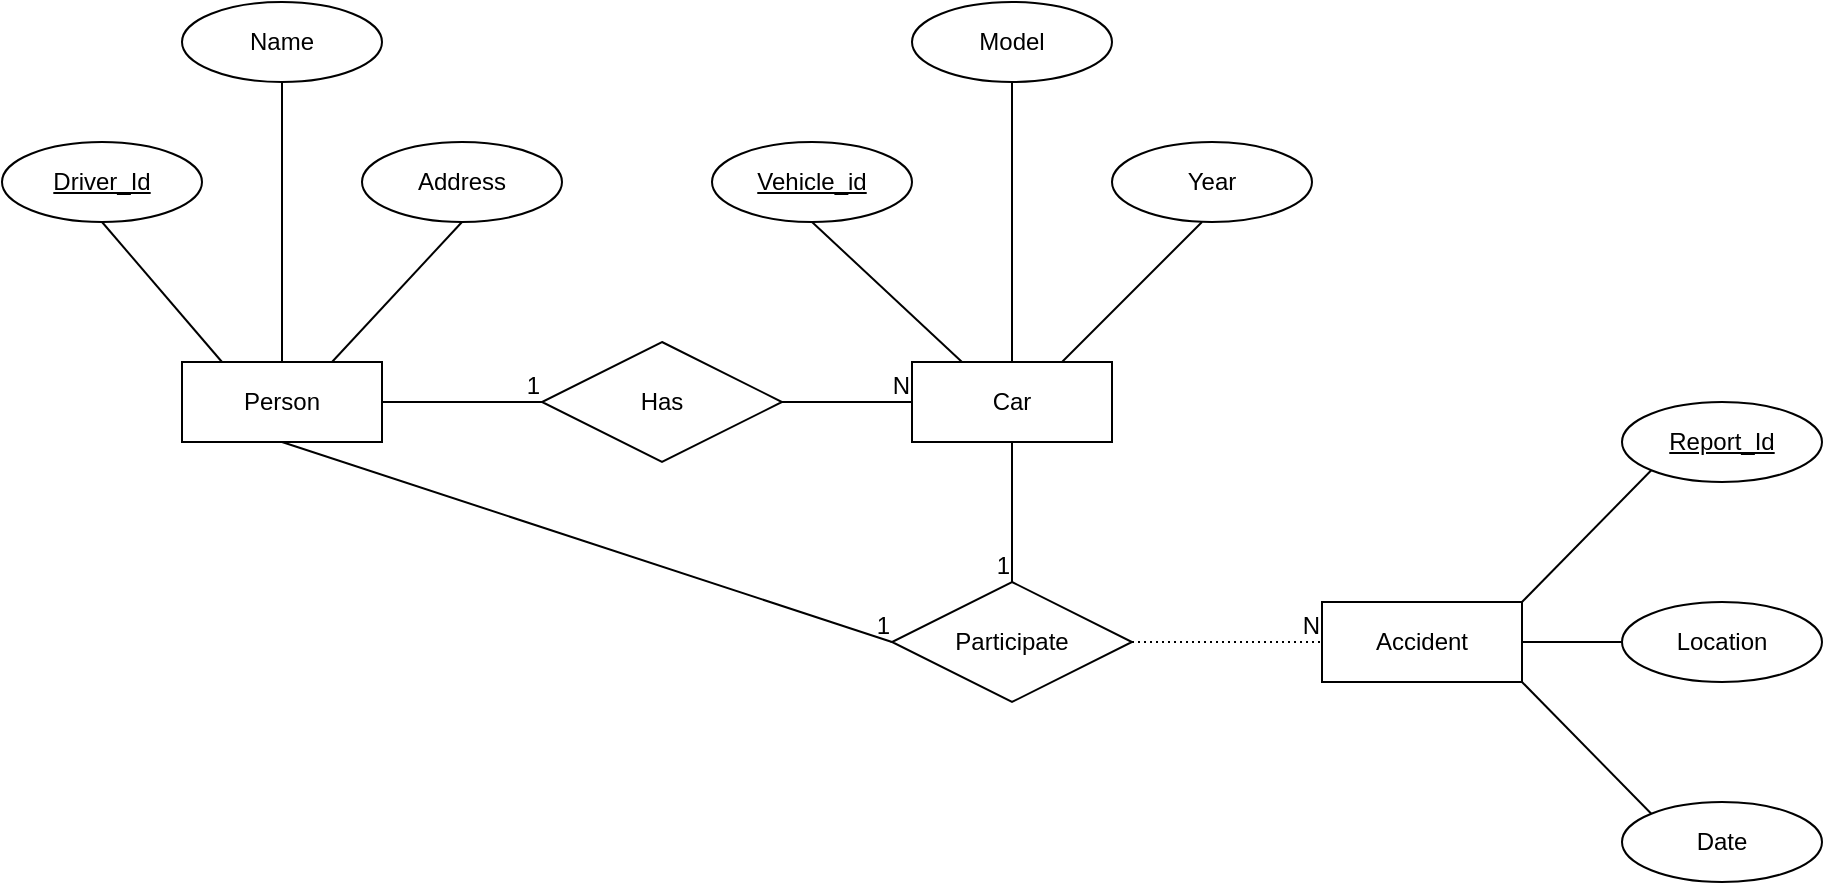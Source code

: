 <mxfile version="23.1.4" type="device">
  <diagram name="Page-1" id="80pk47xBg3n-YP-FPrMw">
    <mxGraphModel dx="1134" dy="656" grid="1" gridSize="10" guides="1" tooltips="1" connect="1" arrows="1" fold="1" page="1" pageScale="1" pageWidth="1169" pageHeight="1654" math="0" shadow="0">
      <root>
        <mxCell id="0" />
        <mxCell id="1" parent="0" />
        <mxCell id="NJuDFcs2f8-J617b0Ep2-2" value="Person" style="whiteSpace=wrap;html=1;align=center;strokeWidth=1;" vertex="1" parent="1">
          <mxGeometry x="120" y="300" width="100" height="40" as="geometry" />
        </mxCell>
        <mxCell id="NJuDFcs2f8-J617b0Ep2-3" value="Name" style="ellipse;whiteSpace=wrap;html=1;align=center;strokeWidth=1;" vertex="1" parent="1">
          <mxGeometry x="120" y="120" width="100" height="40" as="geometry" />
        </mxCell>
        <mxCell id="NJuDFcs2f8-J617b0Ep2-5" value="Address" style="ellipse;whiteSpace=wrap;html=1;align=center;strokeWidth=1;" vertex="1" parent="1">
          <mxGeometry x="210" y="190" width="100" height="40" as="geometry" />
        </mxCell>
        <mxCell id="NJuDFcs2f8-J617b0Ep2-7" value="" style="endArrow=none;html=1;rounded=0;exitX=0.5;exitY=1;exitDx=0;exitDy=0;entryX=0.2;entryY=0;entryDx=0;entryDy=0;entryPerimeter=0;strokeWidth=1;" edge="1" parent="1" target="NJuDFcs2f8-J617b0Ep2-2">
          <mxGeometry relative="1" as="geometry">
            <mxPoint x="80" y="230" as="sourcePoint" />
            <mxPoint x="240" y="250" as="targetPoint" />
          </mxGeometry>
        </mxCell>
        <mxCell id="NJuDFcs2f8-J617b0Ep2-8" value="" style="endArrow=none;html=1;rounded=0;exitX=0.75;exitY=0;exitDx=0;exitDy=0;entryX=0.5;entryY=1;entryDx=0;entryDy=0;strokeWidth=1;" edge="1" parent="1" source="NJuDFcs2f8-J617b0Ep2-2" target="NJuDFcs2f8-J617b0Ep2-5">
          <mxGeometry relative="1" as="geometry">
            <mxPoint x="230" y="310" as="sourcePoint" />
            <mxPoint x="390" y="310" as="targetPoint" />
          </mxGeometry>
        </mxCell>
        <mxCell id="NJuDFcs2f8-J617b0Ep2-9" value="" style="endArrow=none;html=1;rounded=0;exitX=0.5;exitY=0;exitDx=0;exitDy=0;entryX=0.5;entryY=1;entryDx=0;entryDy=0;strokeWidth=1;" edge="1" parent="1" source="NJuDFcs2f8-J617b0Ep2-2" target="NJuDFcs2f8-J617b0Ep2-3">
          <mxGeometry relative="1" as="geometry">
            <mxPoint x="150" y="260" as="sourcePoint" />
            <mxPoint x="310" y="260" as="targetPoint" />
          </mxGeometry>
        </mxCell>
        <mxCell id="NJuDFcs2f8-J617b0Ep2-10" value="Driver_Id" style="ellipse;whiteSpace=wrap;html=1;align=center;fontStyle=4;strokeWidth=1;" vertex="1" parent="1">
          <mxGeometry x="30" y="190" width="100" height="40" as="geometry" />
        </mxCell>
        <mxCell id="NJuDFcs2f8-J617b0Ep2-12" value="Car" style="whiteSpace=wrap;html=1;align=center;" vertex="1" parent="1">
          <mxGeometry x="485" y="300" width="100" height="40" as="geometry" />
        </mxCell>
        <mxCell id="NJuDFcs2f8-J617b0Ep2-13" value="Year" style="ellipse;whiteSpace=wrap;html=1;align=center;" vertex="1" parent="1">
          <mxGeometry x="585" y="190" width="100" height="40" as="geometry" />
        </mxCell>
        <mxCell id="NJuDFcs2f8-J617b0Ep2-14" value="&lt;u&gt;Vehicle_id&lt;/u&gt;" style="ellipse;whiteSpace=wrap;html=1;align=center;" vertex="1" parent="1">
          <mxGeometry x="385" y="190" width="100" height="40" as="geometry" />
        </mxCell>
        <mxCell id="NJuDFcs2f8-J617b0Ep2-15" value="Model" style="ellipse;whiteSpace=wrap;html=1;align=center;" vertex="1" parent="1">
          <mxGeometry x="485" y="120" width="100" height="40" as="geometry" />
        </mxCell>
        <mxCell id="NJuDFcs2f8-J617b0Ep2-16" value="" style="endArrow=none;html=1;rounded=0;entryX=0.75;entryY=0;entryDx=0;entryDy=0;" edge="1" parent="1" target="NJuDFcs2f8-J617b0Ep2-12">
          <mxGeometry relative="1" as="geometry">
            <mxPoint x="630" y="230" as="sourcePoint" />
            <mxPoint x="695.36" y="265.86" as="targetPoint" />
          </mxGeometry>
        </mxCell>
        <mxCell id="NJuDFcs2f8-J617b0Ep2-17" value="" style="endArrow=none;html=1;rounded=0;exitX=0.5;exitY=1;exitDx=0;exitDy=0;entryX=0.5;entryY=0;entryDx=0;entryDy=0;" edge="1" parent="1" source="NJuDFcs2f8-J617b0Ep2-15" target="NJuDFcs2f8-J617b0Ep2-12">
          <mxGeometry relative="1" as="geometry">
            <mxPoint x="530" y="189" as="sourcePoint" />
            <mxPoint x="690" y="189" as="targetPoint" />
          </mxGeometry>
        </mxCell>
        <mxCell id="NJuDFcs2f8-J617b0Ep2-18" value="" style="endArrow=none;html=1;rounded=0;exitX=0.5;exitY=1;exitDx=0;exitDy=0;entryX=0.25;entryY=0;entryDx=0;entryDy=0;" edge="1" parent="1" source="NJuDFcs2f8-J617b0Ep2-14" target="NJuDFcs2f8-J617b0Ep2-12">
          <mxGeometry relative="1" as="geometry">
            <mxPoint x="400" y="250" as="sourcePoint" />
            <mxPoint x="550" y="240" as="targetPoint" />
          </mxGeometry>
        </mxCell>
        <mxCell id="NJuDFcs2f8-J617b0Ep2-19" value="Has" style="shape=rhombus;perimeter=rhombusPerimeter;whiteSpace=wrap;html=1;align=center;" vertex="1" parent="1">
          <mxGeometry x="300" y="290" width="120" height="60" as="geometry" />
        </mxCell>
        <mxCell id="NJuDFcs2f8-J617b0Ep2-24" value="Participate" style="shape=rhombus;perimeter=rhombusPerimeter;whiteSpace=wrap;html=1;align=center;" vertex="1" parent="1">
          <mxGeometry x="475" y="410" width="120" height="60" as="geometry" />
        </mxCell>
        <mxCell id="NJuDFcs2f8-J617b0Ep2-28" value="" style="endArrow=none;html=1;rounded=0;exitX=1;exitY=0.5;exitDx=0;exitDy=0;entryX=0;entryY=0.5;entryDx=0;entryDy=0;" edge="1" parent="1" source="NJuDFcs2f8-J617b0Ep2-2" target="NJuDFcs2f8-J617b0Ep2-19">
          <mxGeometry relative="1" as="geometry">
            <mxPoint x="230" y="310" as="sourcePoint" />
            <mxPoint x="390" y="310" as="targetPoint" />
          </mxGeometry>
        </mxCell>
        <mxCell id="NJuDFcs2f8-J617b0Ep2-29" value="1" style="resizable=0;html=1;whiteSpace=wrap;align=right;verticalAlign=bottom;" connectable="0" vertex="1" parent="NJuDFcs2f8-J617b0Ep2-28">
          <mxGeometry x="1" relative="1" as="geometry" />
        </mxCell>
        <mxCell id="NJuDFcs2f8-J617b0Ep2-32" value="" style="endArrow=none;html=1;rounded=0;exitX=1;exitY=0.5;exitDx=0;exitDy=0;entryX=0;entryY=0.5;entryDx=0;entryDy=0;" edge="1" parent="1" source="NJuDFcs2f8-J617b0Ep2-19" target="NJuDFcs2f8-J617b0Ep2-12">
          <mxGeometry relative="1" as="geometry">
            <mxPoint x="420" y="360" as="sourcePoint" />
            <mxPoint x="580" y="360" as="targetPoint" />
          </mxGeometry>
        </mxCell>
        <mxCell id="NJuDFcs2f8-J617b0Ep2-33" value="N" style="resizable=0;html=1;whiteSpace=wrap;align=right;verticalAlign=bottom;" connectable="0" vertex="1" parent="NJuDFcs2f8-J617b0Ep2-32">
          <mxGeometry x="1" relative="1" as="geometry" />
        </mxCell>
        <mxCell id="NJuDFcs2f8-J617b0Ep2-36" value="Accident" style="whiteSpace=wrap;html=1;align=center;" vertex="1" parent="1">
          <mxGeometry x="690" y="420" width="100" height="40" as="geometry" />
        </mxCell>
        <mxCell id="NJuDFcs2f8-J617b0Ep2-43" value="Report_Id" style="ellipse;whiteSpace=wrap;html=1;align=center;fontStyle=4;" vertex="1" parent="1">
          <mxGeometry x="840" y="320" width="100" height="40" as="geometry" />
        </mxCell>
        <mxCell id="NJuDFcs2f8-J617b0Ep2-44" value="Date" style="ellipse;whiteSpace=wrap;html=1;align=center;" vertex="1" parent="1">
          <mxGeometry x="840" y="520" width="100" height="40" as="geometry" />
        </mxCell>
        <mxCell id="NJuDFcs2f8-J617b0Ep2-45" value="Location" style="ellipse;whiteSpace=wrap;html=1;align=center;" vertex="1" parent="1">
          <mxGeometry x="840" y="420" width="100" height="40" as="geometry" />
        </mxCell>
        <mxCell id="NJuDFcs2f8-J617b0Ep2-46" value="" style="endArrow=none;html=1;rounded=0;exitX=1;exitY=1;exitDx=0;exitDy=0;entryX=0;entryY=0;entryDx=0;entryDy=0;" edge="1" parent="1" source="NJuDFcs2f8-J617b0Ep2-36" target="NJuDFcs2f8-J617b0Ep2-44">
          <mxGeometry relative="1" as="geometry">
            <mxPoint x="790" y="480" as="sourcePoint" />
            <mxPoint x="860" y="520" as="targetPoint" />
          </mxGeometry>
        </mxCell>
        <mxCell id="NJuDFcs2f8-J617b0Ep2-47" value="" style="endArrow=none;html=1;rounded=0;exitX=1;exitY=0.5;exitDx=0;exitDy=0;entryX=0;entryY=0.5;entryDx=0;entryDy=0;" edge="1" parent="1" source="NJuDFcs2f8-J617b0Ep2-36" target="NJuDFcs2f8-J617b0Ep2-45">
          <mxGeometry relative="1" as="geometry">
            <mxPoint x="800" y="480" as="sourcePoint" />
            <mxPoint x="960" y="480" as="targetPoint" />
          </mxGeometry>
        </mxCell>
        <mxCell id="NJuDFcs2f8-J617b0Ep2-48" value="" style="endArrow=none;html=1;rounded=0;exitX=1;exitY=0;exitDx=0;exitDy=0;entryX=0;entryY=1;entryDx=0;entryDy=0;" edge="1" parent="1" source="NJuDFcs2f8-J617b0Ep2-36" target="NJuDFcs2f8-J617b0Ep2-43">
          <mxGeometry relative="1" as="geometry">
            <mxPoint x="780" y="390" as="sourcePoint" />
            <mxPoint x="940" y="390" as="targetPoint" />
          </mxGeometry>
        </mxCell>
        <mxCell id="NJuDFcs2f8-J617b0Ep2-49" value="" style="endArrow=none;html=1;rounded=0;dashed=1;dashPattern=1 2;exitX=1;exitY=0.5;exitDx=0;exitDy=0;entryX=0;entryY=0.5;entryDx=0;entryDy=0;" edge="1" parent="1" source="NJuDFcs2f8-J617b0Ep2-24" target="NJuDFcs2f8-J617b0Ep2-36">
          <mxGeometry relative="1" as="geometry">
            <mxPoint x="580" y="520" as="sourcePoint" />
            <mxPoint x="740" y="520" as="targetPoint" />
          </mxGeometry>
        </mxCell>
        <mxCell id="NJuDFcs2f8-J617b0Ep2-50" value="N" style="resizable=0;html=1;whiteSpace=wrap;align=right;verticalAlign=bottom;" connectable="0" vertex="1" parent="NJuDFcs2f8-J617b0Ep2-49">
          <mxGeometry x="1" relative="1" as="geometry" />
        </mxCell>
        <mxCell id="NJuDFcs2f8-J617b0Ep2-51" value="" style="endArrow=none;html=1;rounded=0;exitX=0.5;exitY=1;exitDx=0;exitDy=0;entryX=0;entryY=0.5;entryDx=0;entryDy=0;" edge="1" parent="1" source="NJuDFcs2f8-J617b0Ep2-2" target="NJuDFcs2f8-J617b0Ep2-24">
          <mxGeometry relative="1" as="geometry">
            <mxPoint x="460" y="410" as="sourcePoint" />
            <mxPoint x="620" y="410" as="targetPoint" />
          </mxGeometry>
        </mxCell>
        <mxCell id="NJuDFcs2f8-J617b0Ep2-52" value="1" style="resizable=0;html=1;whiteSpace=wrap;align=right;verticalAlign=bottom;" connectable="0" vertex="1" parent="NJuDFcs2f8-J617b0Ep2-51">
          <mxGeometry x="1" relative="1" as="geometry" />
        </mxCell>
        <mxCell id="NJuDFcs2f8-J617b0Ep2-53" value="" style="endArrow=none;html=1;rounded=0;exitX=0.5;exitY=1;exitDx=0;exitDy=0;entryX=0.5;entryY=0;entryDx=0;entryDy=0;" edge="1" parent="1" source="NJuDFcs2f8-J617b0Ep2-12" target="NJuDFcs2f8-J617b0Ep2-24">
          <mxGeometry relative="1" as="geometry">
            <mxPoint x="540" y="360" as="sourcePoint" />
            <mxPoint x="700" y="360" as="targetPoint" />
          </mxGeometry>
        </mxCell>
        <mxCell id="NJuDFcs2f8-J617b0Ep2-54" value="1" style="resizable=0;html=1;whiteSpace=wrap;align=right;verticalAlign=bottom;" connectable="0" vertex="1" parent="NJuDFcs2f8-J617b0Ep2-53">
          <mxGeometry x="1" relative="1" as="geometry" />
        </mxCell>
      </root>
    </mxGraphModel>
  </diagram>
</mxfile>
